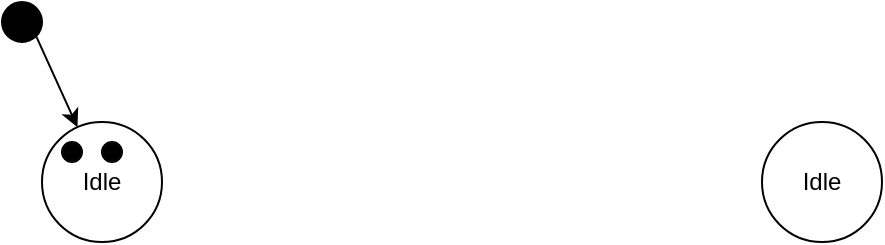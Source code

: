 <mxfile version="21.2.3" type="github">
  <diagram name="Pagina-1" id="nvYx9loCH7i7AWjf0cHW">
    <mxGraphModel dx="698" dy="434" grid="1" gridSize="10" guides="1" tooltips="1" connect="1" arrows="1" fold="1" page="1" pageScale="1" pageWidth="827" pageHeight="1169" math="0" shadow="0">
      <root>
        <mxCell id="0" />
        <mxCell id="1" parent="0" />
        <mxCell id="fdl8Fd37ZYrnNdNwSC8B-1" value="Idle" style="ellipse;whiteSpace=wrap;html=1;aspect=fixed;" vertex="1" parent="1">
          <mxGeometry x="180" y="120" width="60" height="60" as="geometry" />
        </mxCell>
        <mxCell id="fdl8Fd37ZYrnNdNwSC8B-2" value="Idle" style="ellipse;whiteSpace=wrap;html=1;aspect=fixed;" vertex="1" parent="1">
          <mxGeometry x="540" y="120" width="60" height="60" as="geometry" />
        </mxCell>
        <mxCell id="fdl8Fd37ZYrnNdNwSC8B-4" style="edgeStyle=none;rounded=0;orthogonalLoop=1;jettySize=auto;html=1;exitX=1;exitY=1;exitDx=0;exitDy=0;" edge="1" parent="1" source="fdl8Fd37ZYrnNdNwSC8B-3" target="fdl8Fd37ZYrnNdNwSC8B-1">
          <mxGeometry relative="1" as="geometry" />
        </mxCell>
        <mxCell id="fdl8Fd37ZYrnNdNwSC8B-3" value="" style="ellipse;whiteSpace=wrap;html=1;aspect=fixed;fillColor=#000000;" vertex="1" parent="1">
          <mxGeometry x="160" y="60" width="20" height="20" as="geometry" />
        </mxCell>
        <mxCell id="fdl8Fd37ZYrnNdNwSC8B-5" value="" style="ellipse;whiteSpace=wrap;html=1;aspect=fixed;fillColor=#000000;" vertex="1" parent="1">
          <mxGeometry x="190" y="130" width="10" height="10" as="geometry" />
        </mxCell>
        <mxCell id="fdl8Fd37ZYrnNdNwSC8B-7" value="" style="ellipse;whiteSpace=wrap;html=1;aspect=fixed;fillColor=#000000;" vertex="1" parent="1">
          <mxGeometry x="210" y="130" width="10" height="10" as="geometry" />
        </mxCell>
      </root>
    </mxGraphModel>
  </diagram>
</mxfile>
